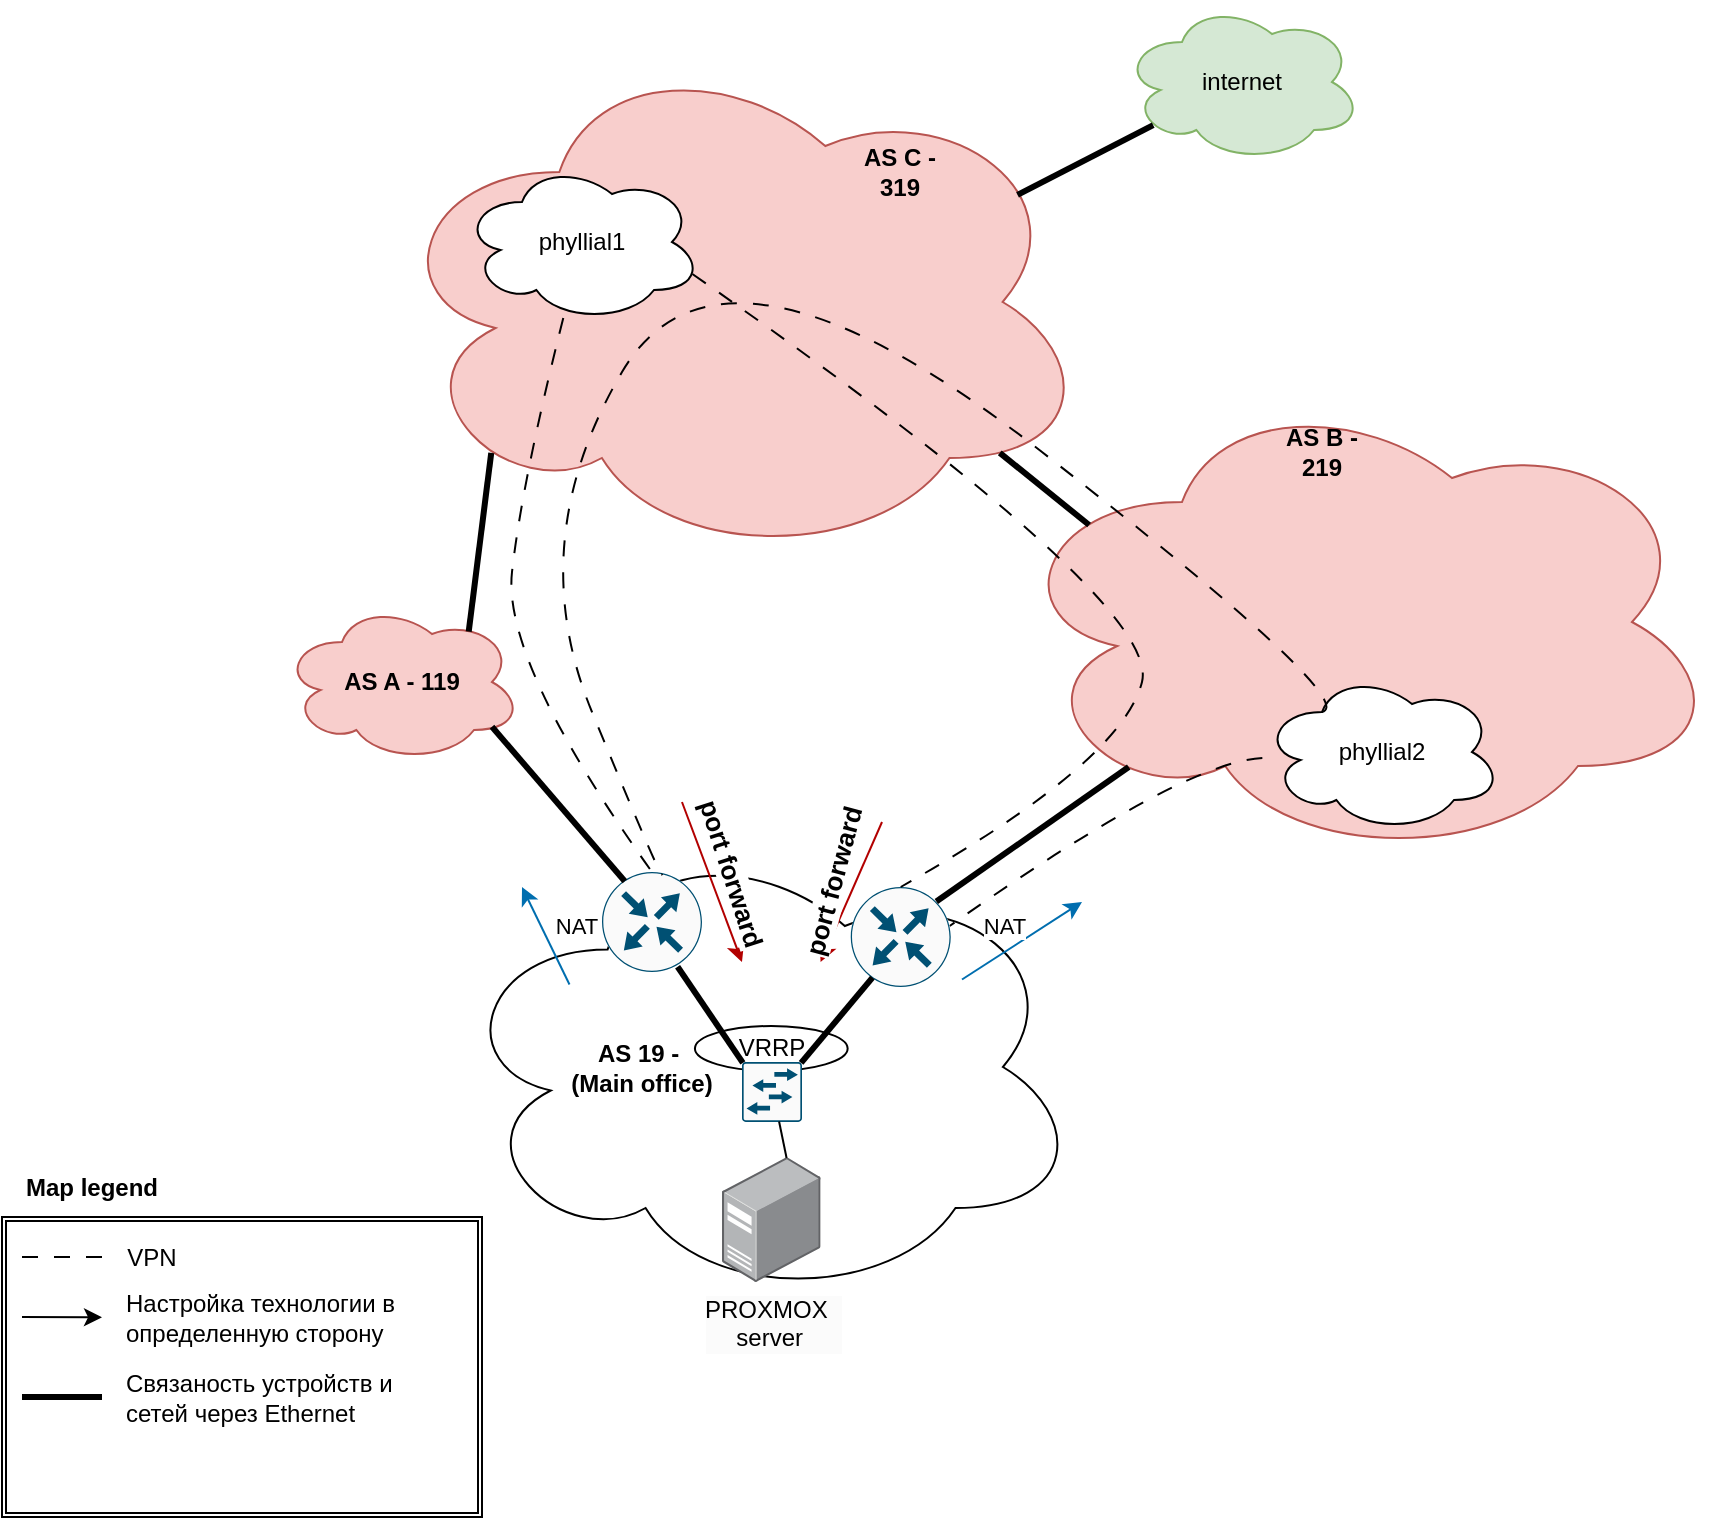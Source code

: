 <mxfile version="24.2.3" type="device">
  <diagram name="Страница — 1" id="jEcfLi5Q_I8-ZhP8agRY">
    <mxGraphModel dx="2261" dy="790" grid="1" gridSize="10" guides="1" tooltips="1" connect="1" arrows="1" fold="1" page="1" pageScale="1" pageWidth="827" pageHeight="1169" math="0" shadow="0">
      <root>
        <mxCell id="0" />
        <mxCell id="1" parent="0" />
        <mxCell id="7yvLDcOoskIWn6VrLPec-1" value="" style="ellipse;shape=cloud;whiteSpace=wrap;html=1;fillColor=#f8cecc;strokeColor=#b85450;" parent="1" vertex="1">
          <mxGeometry x="180" y="70" width="354.65" height="260" as="geometry" />
        </mxCell>
        <mxCell id="7yvLDcOoskIWn6VrLPec-2" value="&lt;b&gt;AS A - 119&lt;/b&gt;" style="ellipse;shape=cloud;whiteSpace=wrap;html=1;fillColor=#f8cecc;strokeColor=#b85450;" parent="1" vertex="1">
          <mxGeometry x="130" y="350" width="120" height="80" as="geometry" />
        </mxCell>
        <mxCell id="7yvLDcOoskIWn6VrLPec-3" value="" style="ellipse;shape=cloud;whiteSpace=wrap;html=1;fillColor=#f8cecc;strokeColor=#b85450;" parent="1" vertex="1">
          <mxGeometry x="490" y="240" width="360" height="240" as="geometry" />
        </mxCell>
        <mxCell id="7yvLDcOoskIWn6VrLPec-4" value="" style="ellipse;shape=cloud;whiteSpace=wrap;html=1;" parent="1" vertex="1">
          <mxGeometry x="213.74" y="465" width="316.26" height="235" as="geometry" />
        </mxCell>
        <mxCell id="7yvLDcOoskIWn6VrLPec-9" value="phyllial1" style="ellipse;shape=cloud;whiteSpace=wrap;html=1;" parent="1" vertex="1">
          <mxGeometry x="220" y="130" width="120" height="80" as="geometry" />
        </mxCell>
        <mxCell id="7yvLDcOoskIWn6VrLPec-14" value="phyllial2" style="ellipse;shape=cloud;whiteSpace=wrap;html=1;" parent="1" vertex="1">
          <mxGeometry x="620" y="385" width="120" height="80" as="geometry" />
        </mxCell>
        <mxCell id="7yvLDcOoskIWn6VrLPec-17" value="internet" style="ellipse;shape=cloud;whiteSpace=wrap;html=1;fillColor=#d5e8d4;strokeColor=#82b366;" parent="1" vertex="1">
          <mxGeometry x="550" y="50" width="120" height="80" as="geometry" />
        </mxCell>
        <mxCell id="7yvLDcOoskIWn6VrLPec-19" value="&lt;span style=&quot;text-wrap: wrap; background-color: rgb(251, 251, 251);&quot;&gt;PROXMOX&amp;nbsp;&amp;nbsp;&lt;/span&gt;&lt;div style=&quot;text-wrap: wrap; background-color: rgb(251, 251, 251);&quot;&gt;server&amp;nbsp;&lt;/div&gt;" style="image;points=[];aspect=fixed;html=1;align=center;shadow=0;dashed=0;image=img/lib/allied_telesis/computer_and_terminals/Server_Desktop.svg;" parent="1" vertex="1">
          <mxGeometry x="350" y="627.5" width="49.3" height="62.5" as="geometry" />
        </mxCell>
        <mxCell id="7yvLDcOoskIWn6VrLPec-21" value="" style="curved=1;endArrow=none;html=1;rounded=0;exitX=0.422;exitY=0.975;exitDx=0;exitDy=0;exitPerimeter=0;entryX=0.5;entryY=0;entryDx=0;entryDy=0;entryPerimeter=0;dashed=1;dashPattern=8 8;endFill=0;" parent="1" source="7yvLDcOoskIWn6VrLPec-9" target="7yvLDcOoskIWn6VrLPec-46" edge="1">
          <mxGeometry width="50" height="50" relative="1" as="geometry">
            <mxPoint x="30" y="330" as="sourcePoint" />
            <mxPoint x="190" y="670" as="targetPoint" />
            <Array as="points">
              <mxPoint x="250" y="290" />
              <mxPoint x="240" y="380" />
            </Array>
          </mxGeometry>
        </mxCell>
        <mxCell id="7yvLDcOoskIWn6VrLPec-26" value="" style="curved=1;endArrow=none;html=1;rounded=0;entryX=0.989;entryY=0.39;entryDx=0;entryDy=0;entryPerimeter=0;dashed=1;dashPattern=8 8;endFill=0;" parent="1" source="7yvLDcOoskIWn6VrLPec-14" target="7yvLDcOoskIWn6VrLPec-47" edge="1">
          <mxGeometry width="50" height="50" relative="1" as="geometry">
            <mxPoint x="630" y="520" as="sourcePoint" />
            <mxPoint x="680" y="470" as="targetPoint" />
            <Array as="points">
              <mxPoint x="580" y="430" />
            </Array>
          </mxGeometry>
        </mxCell>
        <mxCell id="7yvLDcOoskIWn6VrLPec-32" value="" style="endArrow=none;html=1;rounded=1;exitX=0.778;exitY=0.185;exitDx=0;exitDy=0;exitPerimeter=0;entryX=0.154;entryY=0.79;entryDx=0;entryDy=0;entryPerimeter=0;strokeWidth=3;curved=0;" parent="1" source="7yvLDcOoskIWn6VrLPec-2" target="7yvLDcOoskIWn6VrLPec-1" edge="1">
          <mxGeometry width="50" height="50" relative="1" as="geometry">
            <mxPoint x="260" y="350" as="sourcePoint" />
            <mxPoint x="310" y="300" as="targetPoint" />
          </mxGeometry>
        </mxCell>
        <mxCell id="7yvLDcOoskIWn6VrLPec-33" value="" style="endArrow=none;html=1;rounded=0;exitX=0.121;exitY=0.298;exitDx=0;exitDy=0;exitPerimeter=0;entryX=0.871;entryY=0.79;entryDx=0;entryDy=0;entryPerimeter=0;strokeWidth=3;" parent="1" source="7yvLDcOoskIWn6VrLPec-3" target="7yvLDcOoskIWn6VrLPec-1" edge="1">
          <mxGeometry width="50" height="50" relative="1" as="geometry">
            <mxPoint x="462" y="388" as="sourcePoint" />
            <mxPoint x="500" y="270" as="targetPoint" />
          </mxGeometry>
        </mxCell>
        <mxCell id="7yvLDcOoskIWn6VrLPec-34" value="" style="endArrow=none;html=1;rounded=0;exitX=0.896;exitY=0.294;exitDx=0;exitDy=0;exitPerimeter=0;strokeWidth=3;entryX=0.13;entryY=0.77;entryDx=0;entryDy=0;entryPerimeter=0;" parent="1" source="7yvLDcOoskIWn6VrLPec-1" target="7yvLDcOoskIWn6VrLPec-17" edge="1">
          <mxGeometry width="50" height="50" relative="1" as="geometry">
            <mxPoint x="350" y="260" as="sourcePoint" />
            <mxPoint x="407" y="194" as="targetPoint" />
          </mxGeometry>
        </mxCell>
        <mxCell id="7yvLDcOoskIWn6VrLPec-40" value="" style="shape=ext;double=1;rounded=0;whiteSpace=wrap;html=1;movable=1;resizable=1;rotatable=1;deletable=1;editable=1;locked=0;connectable=1;" parent="1" vertex="1">
          <mxGeometry x="-10" y="657.5" width="240" height="150" as="geometry" />
        </mxCell>
        <mxCell id="7yvLDcOoskIWn6VrLPec-41" value="&lt;b&gt;Map legend&lt;/b&gt;" style="text;html=1;align=center;verticalAlign=middle;whiteSpace=wrap;rounded=0;" parent="1" vertex="1">
          <mxGeometry x="-10" y="627.5" width="90" height="30" as="geometry" />
        </mxCell>
        <mxCell id="7yvLDcOoskIWn6VrLPec-43" value="" style="endArrow=none;html=1;rounded=0;dashed=1;dashPattern=8 8;" parent="1" edge="1">
          <mxGeometry width="50" height="50" relative="1" as="geometry">
            <mxPoint y="677.5" as="sourcePoint" />
            <mxPoint x="40" y="677.5" as="targetPoint" />
          </mxGeometry>
        </mxCell>
        <mxCell id="7yvLDcOoskIWn6VrLPec-45" value="VPN" style="text;html=1;align=center;verticalAlign=middle;whiteSpace=wrap;rounded=0;" parent="1" vertex="1">
          <mxGeometry x="50" y="667.5" width="30" height="20" as="geometry" />
        </mxCell>
        <mxCell id="ef_AMNH1NiTGe_wjEQel-1" value="" style="endArrow=classic;html=1;rounded=0;" parent="1" edge="1">
          <mxGeometry width="50" height="50" relative="1" as="geometry">
            <mxPoint y="707.5" as="sourcePoint" />
            <mxPoint x="40" y="707.64" as="targetPoint" />
          </mxGeometry>
        </mxCell>
        <mxCell id="ef_AMNH1NiTGe_wjEQel-2" value="Настройка технологии в определенную сторону" style="text;html=1;align=left;verticalAlign=middle;whiteSpace=wrap;rounded=0;" parent="1" vertex="1">
          <mxGeometry x="50" y="687.5" width="140" height="40" as="geometry" />
        </mxCell>
        <mxCell id="ef_AMNH1NiTGe_wjEQel-3" value="" style="endArrow=none;html=1;rounded=0;strokeWidth=3;" parent="1" edge="1">
          <mxGeometry width="50" height="50" relative="1" as="geometry">
            <mxPoint y="747.5" as="sourcePoint" />
            <mxPoint x="40" y="747.5" as="targetPoint" />
          </mxGeometry>
        </mxCell>
        <mxCell id="ef_AMNH1NiTGe_wjEQel-4" value="Связаность устройств и сетей через Ethernet&amp;nbsp;" style="text;html=1;align=left;verticalAlign=middle;whiteSpace=wrap;rounded=0;" parent="1" vertex="1">
          <mxGeometry x="50" y="727.5" width="140" height="40" as="geometry" />
        </mxCell>
        <mxCell id="ef_AMNH1NiTGe_wjEQel-10" value="" style="ellipse;whiteSpace=wrap;html=1;" parent="1" vertex="1">
          <mxGeometry x="336.46" y="562" width="76.37" height="22.5" as="geometry" />
        </mxCell>
        <mxCell id="ef_AMNH1NiTGe_wjEQel-5" value="" style="sketch=0;points=[[0.015,0.015,0],[0.985,0.015,0],[0.985,0.985,0],[0.015,0.985,0],[0.25,0,0],[0.5,0,0],[0.75,0,0],[1,0.25,0],[1,0.5,0],[1,0.75,0],[0.75,1,0],[0.5,1,0],[0.25,1,0],[0,0.75,0],[0,0.5,0],[0,0.25,0]];verticalLabelPosition=bottom;html=1;verticalAlign=top;aspect=fixed;align=center;pointerEvents=1;shape=mxgraph.cisco19.rect;prIcon=l2_switch;fillColor=#FAFAFA;strokeColor=#005073;" parent="1" vertex="1">
          <mxGeometry x="360" y="580" width="30" height="30" as="geometry" />
        </mxCell>
        <mxCell id="ef_AMNH1NiTGe_wjEQel-9" value="VRRP" style="text;html=1;align=center;verticalAlign=middle;whiteSpace=wrap;rounded=0;" parent="1" vertex="1">
          <mxGeometry x="354.65" y="565.75" width="40" height="15" as="geometry" />
        </mxCell>
        <mxCell id="ef_AMNH1NiTGe_wjEQel-12" value="&lt;b&gt;AS&amp;nbsp;&lt;/b&gt;&lt;b&gt;19&amp;nbsp;&lt;/b&gt;&lt;b&gt;-&amp;nbsp;&lt;/b&gt;&lt;div&gt;&lt;b&gt;(Main office)&lt;/b&gt;&lt;/div&gt;" style="text;html=1;align=center;verticalAlign=middle;whiteSpace=wrap;rounded=0;" parent="1" vertex="1">
          <mxGeometry x="270" y="567.5" width="80" height="30" as="geometry" />
        </mxCell>
        <mxCell id="7yvLDcOoskIWn6VrLPec-46" value="" style="sketch=0;points=[[0.5,0,0],[1,0.5,0],[0.5,1,0],[0,0.5,0],[0.145,0.145,0],[0.856,0.145,0],[0.855,0.856,0],[0.145,0.855,0]];verticalLabelPosition=bottom;html=1;verticalAlign=top;aspect=fixed;align=center;pointerEvents=1;shape=mxgraph.cisco19.rect;prIcon=router;fillColor=#FAFAFA;strokeColor=#005073;" parent="1" vertex="1">
          <mxGeometry x="290" y="485" width="50" height="50" as="geometry" />
        </mxCell>
        <mxCell id="7yvLDcOoskIWn6VrLPec-47" value="" style="sketch=0;points=[[0.5,0,0],[1,0.5,0],[0.5,1,0],[0,0.5,0],[0.145,0.145,0],[0.856,0.145,0],[0.855,0.856,0],[0.145,0.855,0]];verticalLabelPosition=bottom;html=1;verticalAlign=top;aspect=fixed;align=center;pointerEvents=1;shape=mxgraph.cisco19.rect;prIcon=router;fillColor=#FAFAFA;strokeColor=#005073;" parent="1" vertex="1">
          <mxGeometry x="414.37" y="492.5" width="50" height="50" as="geometry" />
        </mxCell>
        <mxCell id="spjPEZFngUrWrUMsgIV_-4" value="" style="endArrow=none;html=1;rounded=0;entryX=0.618;entryY=0.991;entryDx=0;entryDy=0;entryPerimeter=0;exitX=0.655;exitY=0.008;exitDx=0;exitDy=0;exitPerimeter=0;" parent="1" source="7yvLDcOoskIWn6VrLPec-19" target="ef_AMNH1NiTGe_wjEQel-5" edge="1">
          <mxGeometry width="50" height="50" relative="1" as="geometry">
            <mxPoint x="380" y="630" as="sourcePoint" />
            <mxPoint x="430" y="580" as="targetPoint" />
          </mxGeometry>
        </mxCell>
        <mxCell id="kX3rkh-flh7ihYSZ-_RK-1" value="&lt;b&gt;AS C - 319&lt;/b&gt;" style="text;html=1;align=center;verticalAlign=middle;whiteSpace=wrap;rounded=0;" vertex="1" parent="1">
          <mxGeometry x="409.37" y="120" width="60" height="30" as="geometry" />
        </mxCell>
        <mxCell id="kX3rkh-flh7ihYSZ-_RK-2" value="" style="curved=1;endArrow=none;html=1;rounded=0;entryX=0.5;entryY=0;entryDx=0;entryDy=0;entryPerimeter=0;dashed=1;dashPattern=8 8;exitX=0.96;exitY=0.7;exitDx=0;exitDy=0;exitPerimeter=0;endFill=0;" edge="1" parent="1" source="7yvLDcOoskIWn6VrLPec-9" target="7yvLDcOoskIWn6VrLPec-47">
          <mxGeometry width="50" height="50" relative="1" as="geometry">
            <mxPoint x="503" y="350" as="sourcePoint" />
            <mxPoint x="340" y="422" as="targetPoint" />
            <Array as="points">
              <mxPoint x="570" y="350" />
              <mxPoint x="550" y="430" />
            </Array>
          </mxGeometry>
        </mxCell>
        <mxCell id="kX3rkh-flh7ihYSZ-_RK-3" value="" style="curved=1;endArrow=none;html=1;rounded=0;dashed=1;dashPattern=8 8;exitX=0.25;exitY=0.25;exitDx=0;exitDy=0;exitPerimeter=0;endFill=0;entryX=0.6;entryY=0.021;entryDx=0;entryDy=0;entryPerimeter=0;" edge="1" parent="1" source="7yvLDcOoskIWn6VrLPec-14" target="7yvLDcOoskIWn6VrLPec-46">
          <mxGeometry width="50" height="50" relative="1" as="geometry">
            <mxPoint x="469.37" y="385" as="sourcePoint" />
            <mxPoint x="330" y="430" as="targetPoint" />
            <Array as="points">
              <mxPoint x="670" y="400" />
              <mxPoint x="350" y="150" />
              <mxPoint x="250" y="320" />
              <mxPoint x="320" y="490" />
            </Array>
          </mxGeometry>
        </mxCell>
        <mxCell id="kX3rkh-flh7ihYSZ-_RK-4" value="&lt;b&gt;AS B - 219&lt;/b&gt;" style="text;html=1;align=center;verticalAlign=middle;whiteSpace=wrap;rounded=0;" vertex="1" parent="1">
          <mxGeometry x="620" y="260" width="60" height="30" as="geometry" />
        </mxCell>
        <mxCell id="kX3rkh-flh7ihYSZ-_RK-5" value="" style="endArrow=classic;html=1;rounded=0;fillColor=#1ba1e2;strokeColor=#006EAF;" edge="1" parent="1">
          <mxGeometry relative="1" as="geometry">
            <mxPoint x="470" y="538.75" as="sourcePoint" />
            <mxPoint x="530" y="500" as="targetPoint" />
          </mxGeometry>
        </mxCell>
        <mxCell id="kX3rkh-flh7ihYSZ-_RK-6" value="NAT" style="edgeLabel;resizable=0;html=1;;align=center;verticalAlign=middle;" connectable="0" vertex="1" parent="kX3rkh-flh7ihYSZ-_RK-5">
          <mxGeometry relative="1" as="geometry">
            <mxPoint x="-9" y="-8" as="offset" />
          </mxGeometry>
        </mxCell>
        <mxCell id="kX3rkh-flh7ihYSZ-_RK-8" value="" style="endArrow=classic;html=1;rounded=0;fillColor=#1ba1e2;strokeColor=#006EAF;" edge="1" parent="1">
          <mxGeometry relative="1" as="geometry">
            <mxPoint x="273.74" y="541.25" as="sourcePoint" />
            <mxPoint x="250" y="492.5" as="targetPoint" />
          </mxGeometry>
        </mxCell>
        <mxCell id="kX3rkh-flh7ihYSZ-_RK-9" value="NAT" style="edgeLabel;resizable=0;html=1;;align=center;verticalAlign=middle;" connectable="0" vertex="1" parent="kX3rkh-flh7ihYSZ-_RK-8">
          <mxGeometry relative="1" as="geometry">
            <mxPoint x="15" y="-5" as="offset" />
          </mxGeometry>
        </mxCell>
        <mxCell id="kX3rkh-flh7ihYSZ-_RK-11" value="" style="endArrow=none;html=1;rounded=0;strokeWidth=3;entryX=0.217;entryY=0.906;entryDx=0;entryDy=0;entryPerimeter=0;exitX=0.985;exitY=0.015;exitDx=0;exitDy=0;exitPerimeter=0;" edge="1" parent="1" source="ef_AMNH1NiTGe_wjEQel-5" target="7yvLDcOoskIWn6VrLPec-47">
          <mxGeometry width="50" height="50" relative="1" as="geometry">
            <mxPoint x="409.37" y="597.5" as="sourcePoint" />
            <mxPoint x="459.37" y="547.5" as="targetPoint" />
          </mxGeometry>
        </mxCell>
        <mxCell id="kX3rkh-flh7ihYSZ-_RK-12" value="" style="endArrow=none;html=1;rounded=0;strokeWidth=3;entryX=0.015;entryY=0.015;entryDx=0;entryDy=0;entryPerimeter=0;exitX=0.756;exitY=0.948;exitDx=0;exitDy=0;exitPerimeter=0;" edge="1" parent="1" source="7yvLDcOoskIWn6VrLPec-46" target="ef_AMNH1NiTGe_wjEQel-5">
          <mxGeometry width="50" height="50" relative="1" as="geometry">
            <mxPoint x="305" y="577" as="sourcePoint" />
            <mxPoint x="340" y="535" as="targetPoint" />
          </mxGeometry>
        </mxCell>
        <mxCell id="kX3rkh-flh7ihYSZ-_RK-13" value="" style="endArrow=none;html=1;rounded=0;exitX=0.176;exitY=0.802;exitDx=0;exitDy=0;exitPerimeter=0;entryX=0.856;entryY=0.145;entryDx=0;entryDy=0;entryPerimeter=0;strokeWidth=3;" edge="1" parent="1" source="7yvLDcOoskIWn6VrLPec-3" target="7yvLDcOoskIWn6VrLPec-47">
          <mxGeometry width="50" height="50" relative="1" as="geometry">
            <mxPoint x="476" y="425" as="sourcePoint" />
            <mxPoint x="440" y="385" as="targetPoint" />
          </mxGeometry>
        </mxCell>
        <mxCell id="kX3rkh-flh7ihYSZ-_RK-14" value="" style="endArrow=none;html=1;rounded=1;exitX=0.228;exitY=0.092;exitDx=0;exitDy=0;exitPerimeter=0;entryX=0.875;entryY=0.78;entryDx=0;entryDy=0;entryPerimeter=0;strokeWidth=3;curved=0;" edge="1" parent="1" source="7yvLDcOoskIWn6VrLPec-46" target="7yvLDcOoskIWn6VrLPec-2">
          <mxGeometry width="50" height="50" relative="1" as="geometry">
            <mxPoint x="279.71" y="485" as="sourcePoint" />
            <mxPoint x="279.71" y="404" as="targetPoint" />
          </mxGeometry>
        </mxCell>
        <mxCell id="kX3rkh-flh7ihYSZ-_RK-15" value="" style="endArrow=classic;html=1;rounded=0;fillColor=#e51400;strokeColor=#B20000;" edge="1" parent="1">
          <mxGeometry relative="1" as="geometry">
            <mxPoint x="330" y="450" as="sourcePoint" />
            <mxPoint x="360" y="530" as="targetPoint" />
          </mxGeometry>
        </mxCell>
        <mxCell id="kX3rkh-flh7ihYSZ-_RK-16" value="port forward" style="edgeLabel;resizable=0;html=1;;align=center;verticalAlign=middle;rotation=72.2;fontStyle=1;fontSize=13;" connectable="0" vertex="1" parent="kX3rkh-flh7ihYSZ-_RK-15">
          <mxGeometry relative="1" as="geometry">
            <mxPoint x="10" y="-5" as="offset" />
          </mxGeometry>
        </mxCell>
        <mxCell id="kX3rkh-flh7ihYSZ-_RK-18" value="" style="endArrow=classic;html=1;rounded=0;fillColor=#e51400;strokeColor=#B20000;" edge="1" parent="1">
          <mxGeometry relative="1" as="geometry">
            <mxPoint x="430" y="460" as="sourcePoint" />
            <mxPoint x="399.3" y="530" as="targetPoint" />
          </mxGeometry>
        </mxCell>
        <mxCell id="kX3rkh-flh7ihYSZ-_RK-19" value="port forward" style="edgeLabel;resizable=0;html=1;;align=center;verticalAlign=middle;rotation=-75;fontStyle=1;fontSize=13;" connectable="0" vertex="1" parent="kX3rkh-flh7ihYSZ-_RK-18">
          <mxGeometry relative="1" as="geometry">
            <mxPoint x="-10" y="-5" as="offset" />
          </mxGeometry>
        </mxCell>
      </root>
    </mxGraphModel>
  </diagram>
</mxfile>
